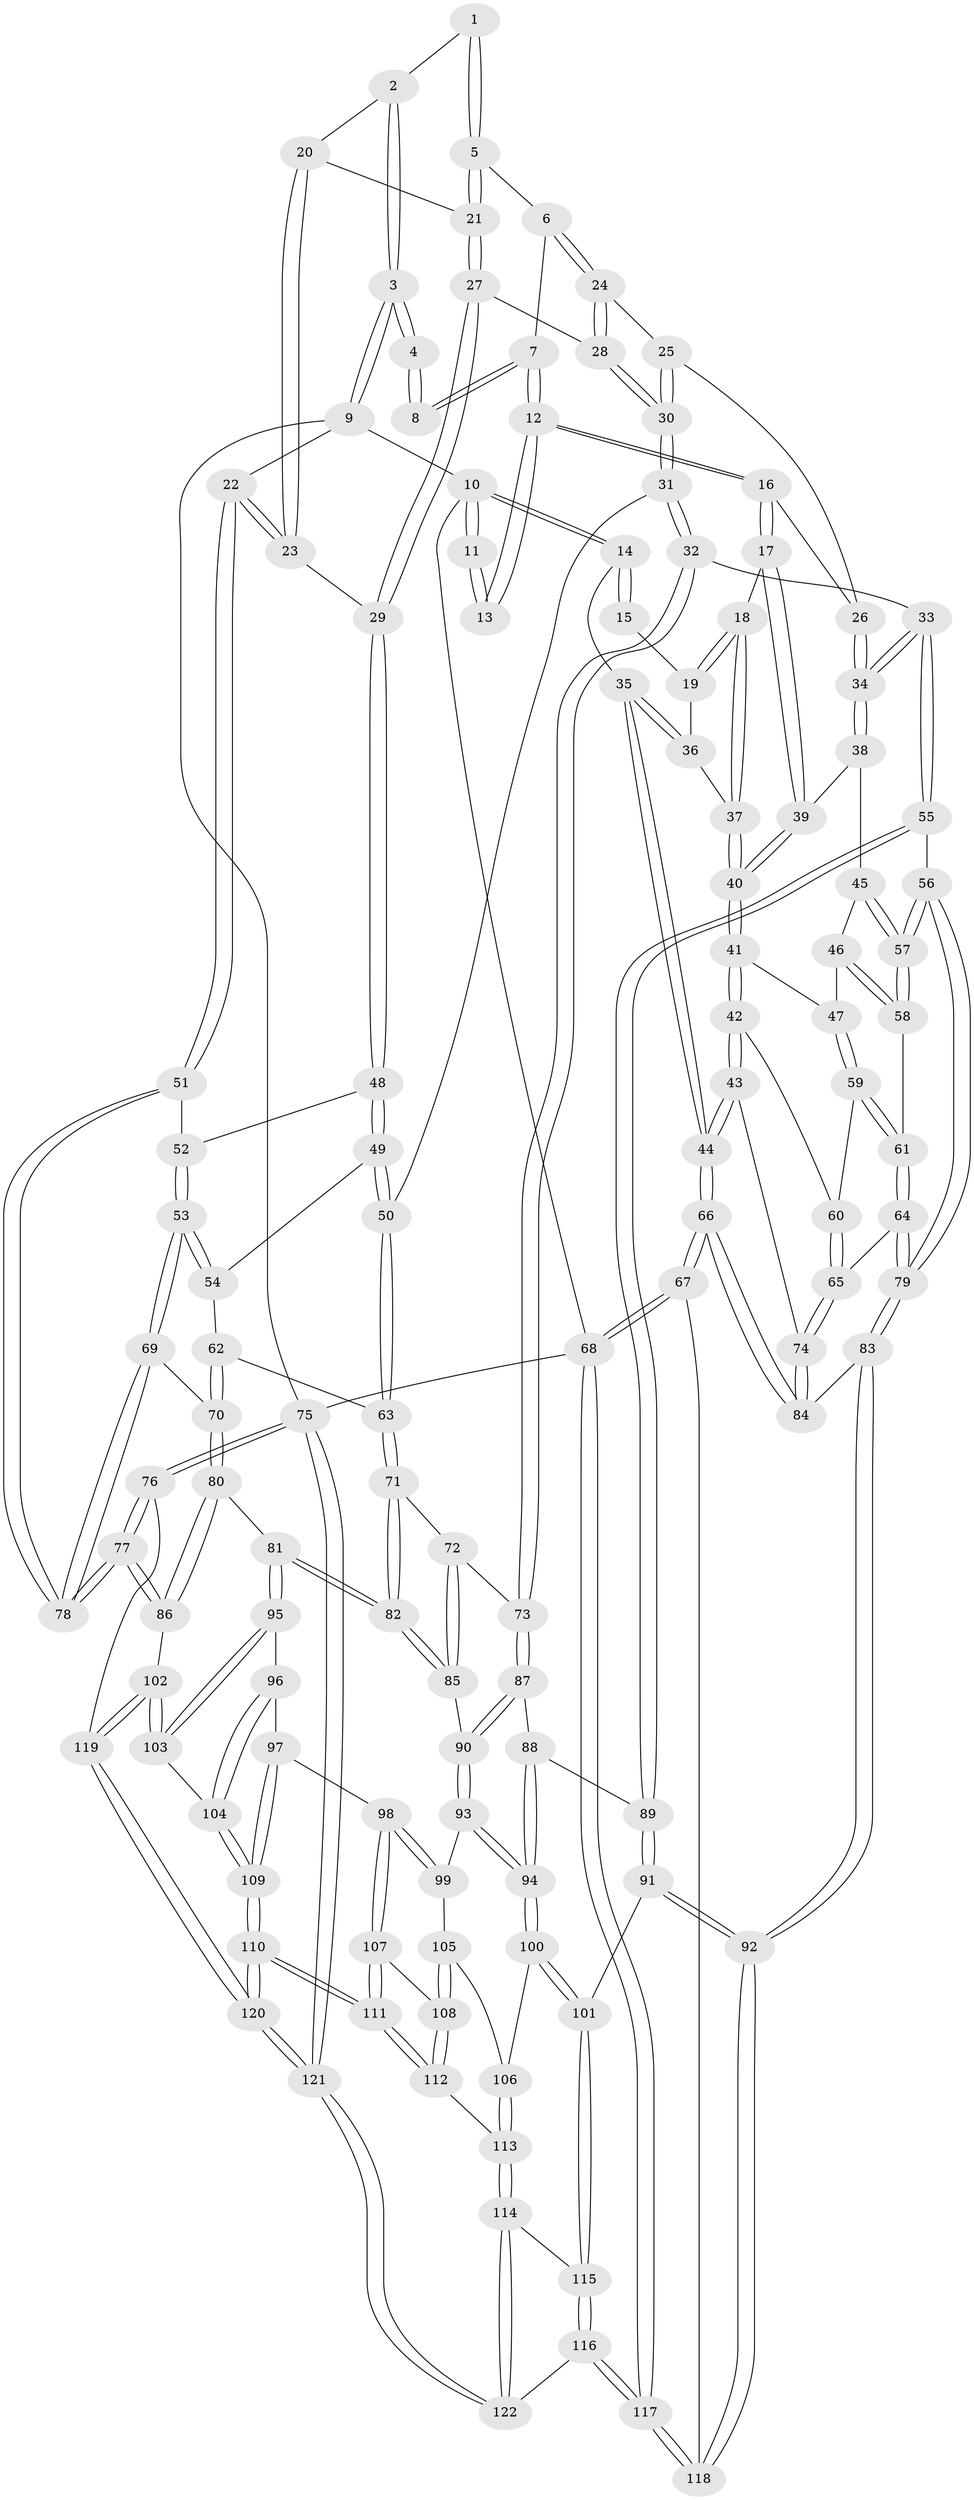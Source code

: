 // Generated by graph-tools (version 1.1) at 2025/01/03/09/25 05:01:05]
// undirected, 122 vertices, 302 edges
graph export_dot {
graph [start="1"]
  node [color=gray90,style=filled];
  1 [pos="+0.6010041088973881+0.03380239877725554"];
  2 [pos="+0.7719013057086663+0.05530696035674088"];
  3 [pos="+1+0"];
  4 [pos="+0.5144618677670763+0"];
  5 [pos="+0.6016286668882761+0.1269062580264581"];
  6 [pos="+0.4771009454603207+0.14137763340793127"];
  7 [pos="+0.4060204869794606+0.0703277242607679"];
  8 [pos="+0.3820702067418959+0"];
  9 [pos="+1+0"];
  10 [pos="+0+0"];
  11 [pos="+0.26699790862694417+0"];
  12 [pos="+0.274194931191086+0.22123879098285748"];
  13 [pos="+0.16563658284520527+0.06227113083193651"];
  14 [pos="+0+0.04376656968966729"];
  15 [pos="+0.1574803489265916+0.06724332765411445"];
  16 [pos="+0.2732515840127127+0.22700888574210518"];
  17 [pos="+0.24401523457004343+0.2675799570920223"];
  18 [pos="+0.21553455841545124+0.26635522142701273"];
  19 [pos="+0.05112739308164126+0.2264955534056857"];
  20 [pos="+0.7505310614049518+0.0916536596964095"];
  21 [pos="+0.6580806562560696+0.16734055292196692"];
  22 [pos="+1+0"];
  23 [pos="+0.8239030695605178+0.2500950878427162"];
  24 [pos="+0.4786764852765521+0.16626356591982994"];
  25 [pos="+0.45793509062307575+0.24620281233010552"];
  26 [pos="+0.4145186734395626+0.27492521318474417"];
  27 [pos="+0.6655331882941192+0.300958080732041"];
  28 [pos="+0.6497916106268629+0.3107693557489822"];
  29 [pos="+0.7909489626020257+0.3248235914123156"];
  30 [pos="+0.5998566109939178+0.3575126149204411"];
  31 [pos="+0.5618800109998586+0.429503003681527"];
  32 [pos="+0.48297613724981453+0.49141183245995174"];
  33 [pos="+0.4745213694957247+0.49206514422018943"];
  34 [pos="+0.42354791474218983+0.42684239178630967"];
  35 [pos="+0+0.19301902988475328"];
  36 [pos="+0.04040140117931867+0.229265586749422"];
  37 [pos="+0.09223131078046329+0.38080752132937307"];
  38 [pos="+0.2583782597575072+0.3439045974436724"];
  39 [pos="+0.2509220601105466+0.3057888279712524"];
  40 [pos="+0.09192627642325828+0.3898692060579719"];
  41 [pos="+0.0897195528835651+0.4275041154487791"];
  42 [pos="+0+0.46233544730882753"];
  43 [pos="+0+0.5074070483319162"];
  44 [pos="+0+0.5076887081695873"];
  45 [pos="+0.22940462221572516+0.3963641977233481"];
  46 [pos="+0.207694743420772+0.41327224320381994"];
  47 [pos="+0.10793406059361349+0.4340247409824728"];
  48 [pos="+0.7923930056759686+0.32642855331554405"];
  49 [pos="+0.7871113225551193+0.39931843930781136"];
  50 [pos="+0.6968524670270276+0.5012379392346074"];
  51 [pos="+1+0.2671965213700654"];
  52 [pos="+0.887857966057217+0.3543530265856888"];
  53 [pos="+0.9255427362587616+0.5317023790636769"];
  54 [pos="+0.8109154483577805+0.479510525399781"];
  55 [pos="+0.43437582832751115+0.5267668372192282"];
  56 [pos="+0.3417136158350623+0.5540488849961599"];
  57 [pos="+0.3256687108494171+0.542022963358062"];
  58 [pos="+0.2116889142189384+0.5067421527203851"];
  59 [pos="+0.11412616227549566+0.44910845102905084"];
  60 [pos="+0.1031554761204719+0.530494687580093"];
  61 [pos="+0.1681584018788058+0.5404950788934514"];
  62 [pos="+0.7709281552876055+0.526723146856637"];
  63 [pos="+0.7247103897887089+0.5441261693539401"];
  64 [pos="+0.1641211561561974+0.5577477243131949"];
  65 [pos="+0.11490010288251018+0.5704807376459224"];
  66 [pos="+0+0.8093936223735307"];
  67 [pos="+0+0.8447594392000591"];
  68 [pos="+0+1"];
  69 [pos="+0.936044657656266+0.5454150938499909"];
  70 [pos="+0.8489517278885332+0.5857271611199806"];
  71 [pos="+0.71779246524039+0.5831294935109468"];
  72 [pos="+0.6189208286797553+0.5733371243467028"];
  73 [pos="+0.5179411247146051+0.5357763337691861"];
  74 [pos="+0.07361668448675723+0.5951309495503655"];
  75 [pos="+1+1"];
  76 [pos="+1+0.8277468839469168"];
  77 [pos="+1+0.7159228430290145"];
  78 [pos="+1+0.6387573496841173"];
  79 [pos="+0.24792515396825146+0.6639539023729985"];
  80 [pos="+0.7850104237158715+0.6569156934147865"];
  81 [pos="+0.7480851183406844+0.6779731060035878"];
  82 [pos="+0.7385913694626599+0.6690205231419237"];
  83 [pos="+0.21750750356008539+0.7918035474443884"];
  84 [pos="+0.14876545821460116+0.7743008618566051"];
  85 [pos="+0.6658510170062296+0.6668877006390059"];
  86 [pos="+1+0.7161287943752089"];
  87 [pos="+0.5759717402425809+0.6753598718543742"];
  88 [pos="+0.5134249441018252+0.706087631831496"];
  89 [pos="+0.4320378719447342+0.6972109589791391"];
  90 [pos="+0.5811091466564602+0.6793033947008047"];
  91 [pos="+0.3867616478501955+0.7771207883188841"];
  92 [pos="+0.23157232899158958+0.8094794250781167"];
  93 [pos="+0.5885257629532251+0.7378445038657677"];
  94 [pos="+0.5068154851405787+0.7918135962399464"];
  95 [pos="+0.7487604588338369+0.6827131061787931"];
  96 [pos="+0.7354757121510568+0.7423360608946592"];
  97 [pos="+0.7027264481012868+0.7831161612848958"];
  98 [pos="+0.6939590437140795+0.7876826326415531"];
  99 [pos="+0.6210670870906619+0.7801073181218516"];
  100 [pos="+0.4925908213954508+0.8123289398870794"];
  101 [pos="+0.47096481775933247+0.8213739259535694"];
  102 [pos="+1+0.7898264188188918"];
  103 [pos="+0.969452445614382+0.7963017352178267"];
  104 [pos="+0.8534879887836109+0.847095510770683"];
  105 [pos="+0.5976997767807974+0.8134643062404778"];
  106 [pos="+0.5311410371009961+0.8220542374295283"];
  107 [pos="+0.685214986188897+0.815134886512274"];
  108 [pos="+0.6093363672145469+0.8939197704154703"];
  109 [pos="+0.7936062796416369+0.9248502413122632"];
  110 [pos="+0.7590886703489192+1"];
  111 [pos="+0.7004659364679799+0.9680344313733554"];
  112 [pos="+0.6058726283230703+0.9084743265483448"];
  113 [pos="+0.5981966715455437+0.9098900727167951"];
  114 [pos="+0.5758100868287457+0.9201677655182939"];
  115 [pos="+0.4873588450584924+0.9431655060503135"];
  116 [pos="+0.32282392090237433+1"];
  117 [pos="+0.29868470393314933+1"];
  118 [pos="+0.24557115976001892+0.9974518578427384"];
  119 [pos="+0.905288605977837+1"];
  120 [pos="+0.7931899399095376+1"];
  121 [pos="+0.7938898485795043+1"];
  122 [pos="+0.624975699248241+1"];
  1 -- 2;
  1 -- 5;
  1 -- 5;
  2 -- 3;
  2 -- 3;
  2 -- 20;
  3 -- 4;
  3 -- 4;
  3 -- 9;
  3 -- 9;
  4 -- 8;
  4 -- 8;
  5 -- 6;
  5 -- 21;
  5 -- 21;
  6 -- 7;
  6 -- 24;
  6 -- 24;
  7 -- 8;
  7 -- 8;
  7 -- 12;
  7 -- 12;
  9 -- 10;
  9 -- 22;
  9 -- 75;
  10 -- 11;
  10 -- 11;
  10 -- 14;
  10 -- 14;
  10 -- 68;
  11 -- 13;
  11 -- 13;
  12 -- 13;
  12 -- 13;
  12 -- 16;
  12 -- 16;
  14 -- 15;
  14 -- 15;
  14 -- 35;
  15 -- 19;
  16 -- 17;
  16 -- 17;
  16 -- 26;
  17 -- 18;
  17 -- 39;
  17 -- 39;
  18 -- 19;
  18 -- 19;
  18 -- 37;
  18 -- 37;
  19 -- 36;
  20 -- 21;
  20 -- 23;
  20 -- 23;
  21 -- 27;
  21 -- 27;
  22 -- 23;
  22 -- 23;
  22 -- 51;
  22 -- 51;
  23 -- 29;
  24 -- 25;
  24 -- 28;
  24 -- 28;
  25 -- 26;
  25 -- 30;
  25 -- 30;
  26 -- 34;
  26 -- 34;
  27 -- 28;
  27 -- 29;
  27 -- 29;
  28 -- 30;
  28 -- 30;
  29 -- 48;
  29 -- 48;
  30 -- 31;
  30 -- 31;
  31 -- 32;
  31 -- 32;
  31 -- 50;
  32 -- 33;
  32 -- 73;
  32 -- 73;
  33 -- 34;
  33 -- 34;
  33 -- 55;
  33 -- 55;
  34 -- 38;
  34 -- 38;
  35 -- 36;
  35 -- 36;
  35 -- 44;
  35 -- 44;
  36 -- 37;
  37 -- 40;
  37 -- 40;
  38 -- 39;
  38 -- 45;
  39 -- 40;
  39 -- 40;
  40 -- 41;
  40 -- 41;
  41 -- 42;
  41 -- 42;
  41 -- 47;
  42 -- 43;
  42 -- 43;
  42 -- 60;
  43 -- 44;
  43 -- 44;
  43 -- 74;
  44 -- 66;
  44 -- 66;
  45 -- 46;
  45 -- 57;
  45 -- 57;
  46 -- 47;
  46 -- 58;
  46 -- 58;
  47 -- 59;
  47 -- 59;
  48 -- 49;
  48 -- 49;
  48 -- 52;
  49 -- 50;
  49 -- 50;
  49 -- 54;
  50 -- 63;
  50 -- 63;
  51 -- 52;
  51 -- 78;
  51 -- 78;
  52 -- 53;
  52 -- 53;
  53 -- 54;
  53 -- 54;
  53 -- 69;
  53 -- 69;
  54 -- 62;
  55 -- 56;
  55 -- 89;
  55 -- 89;
  56 -- 57;
  56 -- 57;
  56 -- 79;
  56 -- 79;
  57 -- 58;
  57 -- 58;
  58 -- 61;
  59 -- 60;
  59 -- 61;
  59 -- 61;
  60 -- 65;
  60 -- 65;
  61 -- 64;
  61 -- 64;
  62 -- 63;
  62 -- 70;
  62 -- 70;
  63 -- 71;
  63 -- 71;
  64 -- 65;
  64 -- 79;
  64 -- 79;
  65 -- 74;
  65 -- 74;
  66 -- 67;
  66 -- 67;
  66 -- 84;
  66 -- 84;
  67 -- 68;
  67 -- 68;
  67 -- 118;
  68 -- 117;
  68 -- 117;
  68 -- 75;
  69 -- 70;
  69 -- 78;
  69 -- 78;
  70 -- 80;
  70 -- 80;
  71 -- 72;
  71 -- 82;
  71 -- 82;
  72 -- 73;
  72 -- 85;
  72 -- 85;
  73 -- 87;
  73 -- 87;
  74 -- 84;
  74 -- 84;
  75 -- 76;
  75 -- 76;
  75 -- 121;
  75 -- 121;
  76 -- 77;
  76 -- 77;
  76 -- 119;
  77 -- 78;
  77 -- 78;
  77 -- 86;
  77 -- 86;
  79 -- 83;
  79 -- 83;
  80 -- 81;
  80 -- 86;
  80 -- 86;
  81 -- 82;
  81 -- 82;
  81 -- 95;
  81 -- 95;
  82 -- 85;
  82 -- 85;
  83 -- 84;
  83 -- 92;
  83 -- 92;
  85 -- 90;
  86 -- 102;
  87 -- 88;
  87 -- 90;
  87 -- 90;
  88 -- 89;
  88 -- 94;
  88 -- 94;
  89 -- 91;
  89 -- 91;
  90 -- 93;
  90 -- 93;
  91 -- 92;
  91 -- 92;
  91 -- 101;
  92 -- 118;
  92 -- 118;
  93 -- 94;
  93 -- 94;
  93 -- 99;
  94 -- 100;
  94 -- 100;
  95 -- 96;
  95 -- 103;
  95 -- 103;
  96 -- 97;
  96 -- 104;
  96 -- 104;
  97 -- 98;
  97 -- 109;
  97 -- 109;
  98 -- 99;
  98 -- 99;
  98 -- 107;
  98 -- 107;
  99 -- 105;
  100 -- 101;
  100 -- 101;
  100 -- 106;
  101 -- 115;
  101 -- 115;
  102 -- 103;
  102 -- 103;
  102 -- 119;
  102 -- 119;
  103 -- 104;
  104 -- 109;
  104 -- 109;
  105 -- 106;
  105 -- 108;
  105 -- 108;
  106 -- 113;
  106 -- 113;
  107 -- 108;
  107 -- 111;
  107 -- 111;
  108 -- 112;
  108 -- 112;
  109 -- 110;
  109 -- 110;
  110 -- 111;
  110 -- 111;
  110 -- 120;
  110 -- 120;
  111 -- 112;
  111 -- 112;
  112 -- 113;
  113 -- 114;
  113 -- 114;
  114 -- 115;
  114 -- 122;
  114 -- 122;
  115 -- 116;
  115 -- 116;
  116 -- 117;
  116 -- 117;
  116 -- 122;
  117 -- 118;
  117 -- 118;
  119 -- 120;
  119 -- 120;
  120 -- 121;
  120 -- 121;
  121 -- 122;
  121 -- 122;
}
